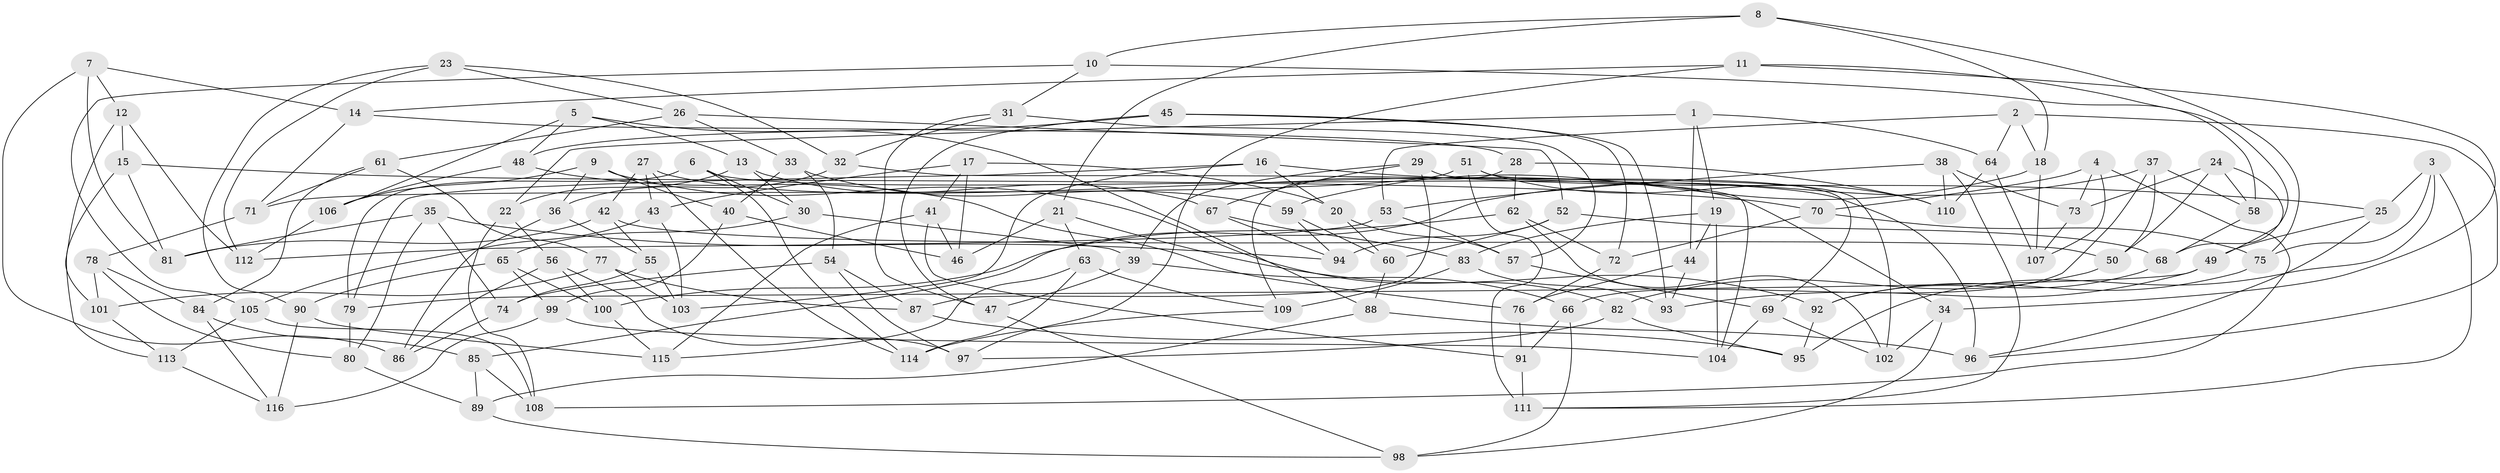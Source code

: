 // coarse degree distribution, {5: 0.1388888888888889, 6: 0.4722222222222222, 3: 0.027777777777777776, 4: 0.3611111111111111}
// Generated by graph-tools (version 1.1) at 2025/24/03/03/25 07:24:28]
// undirected, 116 vertices, 232 edges
graph export_dot {
graph [start="1"]
  node [color=gray90,style=filled];
  1;
  2;
  3;
  4;
  5;
  6;
  7;
  8;
  9;
  10;
  11;
  12;
  13;
  14;
  15;
  16;
  17;
  18;
  19;
  20;
  21;
  22;
  23;
  24;
  25;
  26;
  27;
  28;
  29;
  30;
  31;
  32;
  33;
  34;
  35;
  36;
  37;
  38;
  39;
  40;
  41;
  42;
  43;
  44;
  45;
  46;
  47;
  48;
  49;
  50;
  51;
  52;
  53;
  54;
  55;
  56;
  57;
  58;
  59;
  60;
  61;
  62;
  63;
  64;
  65;
  66;
  67;
  68;
  69;
  70;
  71;
  72;
  73;
  74;
  75;
  76;
  77;
  78;
  79;
  80;
  81;
  82;
  83;
  84;
  85;
  86;
  87;
  88;
  89;
  90;
  91;
  92;
  93;
  94;
  95;
  96;
  97;
  98;
  99;
  100;
  101;
  102;
  103;
  104;
  105;
  106;
  107;
  108;
  109;
  110;
  111;
  112;
  113;
  114;
  115;
  116;
  1 -- 64;
  1 -- 19;
  1 -- 44;
  1 -- 22;
  2 -- 96;
  2 -- 64;
  2 -- 18;
  2 -- 53;
  3 -- 111;
  3 -- 75;
  3 -- 95;
  3 -- 25;
  4 -- 70;
  4 -- 107;
  4 -- 73;
  4 -- 108;
  5 -- 13;
  5 -- 88;
  5 -- 48;
  5 -- 106;
  6 -- 114;
  6 -- 30;
  6 -- 96;
  6 -- 79;
  7 -- 81;
  7 -- 14;
  7 -- 86;
  7 -- 12;
  8 -- 75;
  8 -- 10;
  8 -- 18;
  8 -- 21;
  9 -- 106;
  9 -- 82;
  9 -- 36;
  9 -- 40;
  10 -- 105;
  10 -- 58;
  10 -- 31;
  11 -- 97;
  11 -- 14;
  11 -- 34;
  11 -- 68;
  12 -- 112;
  12 -- 101;
  12 -- 15;
  13 -- 30;
  13 -- 67;
  13 -- 22;
  14 -- 71;
  14 -- 28;
  15 -- 81;
  15 -- 70;
  15 -- 113;
  16 -- 103;
  16 -- 20;
  16 -- 25;
  16 -- 79;
  17 -- 41;
  17 -- 46;
  17 -- 43;
  17 -- 20;
  18 -- 59;
  18 -- 107;
  19 -- 44;
  19 -- 104;
  19 -- 83;
  20 -- 60;
  20 -- 57;
  21 -- 63;
  21 -- 92;
  21 -- 46;
  22 -- 108;
  22 -- 56;
  23 -- 90;
  23 -- 26;
  23 -- 32;
  23 -- 112;
  24 -- 49;
  24 -- 50;
  24 -- 73;
  24 -- 58;
  25 -- 49;
  25 -- 96;
  26 -- 61;
  26 -- 52;
  26 -- 33;
  27 -- 34;
  27 -- 42;
  27 -- 43;
  27 -- 114;
  28 -- 110;
  28 -- 109;
  28 -- 62;
  29 -- 87;
  29 -- 69;
  29 -- 39;
  29 -- 67;
  30 -- 39;
  30 -- 65;
  31 -- 57;
  31 -- 32;
  31 -- 47;
  32 -- 104;
  32 -- 36;
  33 -- 59;
  33 -- 40;
  33 -- 54;
  34 -- 102;
  34 -- 98;
  35 -- 81;
  35 -- 80;
  35 -- 94;
  35 -- 74;
  36 -- 86;
  36 -- 55;
  37 -- 50;
  37 -- 66;
  37 -- 85;
  37 -- 58;
  38 -- 110;
  38 -- 73;
  38 -- 111;
  38 -- 53;
  39 -- 47;
  39 -- 66;
  40 -- 46;
  40 -- 99;
  41 -- 46;
  41 -- 115;
  41 -- 91;
  42 -- 50;
  42 -- 81;
  42 -- 55;
  43 -- 105;
  43 -- 103;
  44 -- 93;
  44 -- 76;
  45 -- 48;
  45 -- 47;
  45 -- 72;
  45 -- 93;
  47 -- 98;
  48 -- 106;
  48 -- 76;
  49 -- 93;
  49 -- 79;
  50 -- 82;
  51 -- 102;
  51 -- 71;
  51 -- 110;
  51 -- 111;
  52 -- 94;
  52 -- 60;
  52 -- 68;
  53 -- 112;
  53 -- 57;
  54 -- 87;
  54 -- 74;
  54 -- 97;
  55 -- 103;
  55 -- 74;
  56 -- 100;
  56 -- 86;
  56 -- 97;
  57 -- 69;
  58 -- 68;
  59 -- 60;
  59 -- 94;
  60 -- 88;
  61 -- 71;
  61 -- 77;
  61 -- 84;
  62 -- 102;
  62 -- 72;
  62 -- 100;
  63 -- 109;
  63 -- 114;
  63 -- 115;
  64 -- 107;
  64 -- 110;
  65 -- 90;
  65 -- 100;
  65 -- 99;
  66 -- 98;
  66 -- 91;
  67 -- 83;
  67 -- 94;
  68 -- 92;
  69 -- 102;
  69 -- 104;
  70 -- 72;
  70 -- 75;
  71 -- 78;
  72 -- 76;
  73 -- 107;
  74 -- 86;
  75 -- 92;
  76 -- 91;
  77 -- 101;
  77 -- 87;
  77 -- 103;
  78 -- 101;
  78 -- 84;
  78 -- 80;
  79 -- 80;
  80 -- 89;
  82 -- 95;
  82 -- 97;
  83 -- 109;
  83 -- 93;
  84 -- 116;
  84 -- 85;
  85 -- 89;
  85 -- 108;
  87 -- 95;
  88 -- 89;
  88 -- 96;
  89 -- 98;
  90 -- 115;
  90 -- 116;
  91 -- 111;
  92 -- 95;
  99 -- 116;
  99 -- 104;
  100 -- 115;
  101 -- 113;
  105 -- 113;
  105 -- 108;
  106 -- 112;
  109 -- 114;
  113 -- 116;
}
